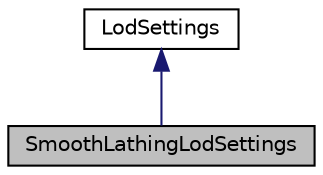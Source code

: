 digraph "SmoothLathingLodSettings"
{
 // LATEX_PDF_SIZE
  edge [fontname="Helvetica",fontsize="10",labelfontname="Helvetica",labelfontsize="10"];
  node [fontname="Helvetica",fontsize="10",shape=record];
  Node2 [label="SmoothLathingLodSettings",height=0.2,width=0.4,color="black", fillcolor="grey75", style="filled", fontcolor="black",tooltip=" "];
  Node3 -> Node2 [dir="back",color="midnightblue",fontsize="10",style="solid",fontname="Helvetica"];
  Node3 [label="LodSettings",height=0.2,width=0.4,color="black", fillcolor="white", style="filled",URL="$class_lod_settings.html",tooltip=" "];
}
